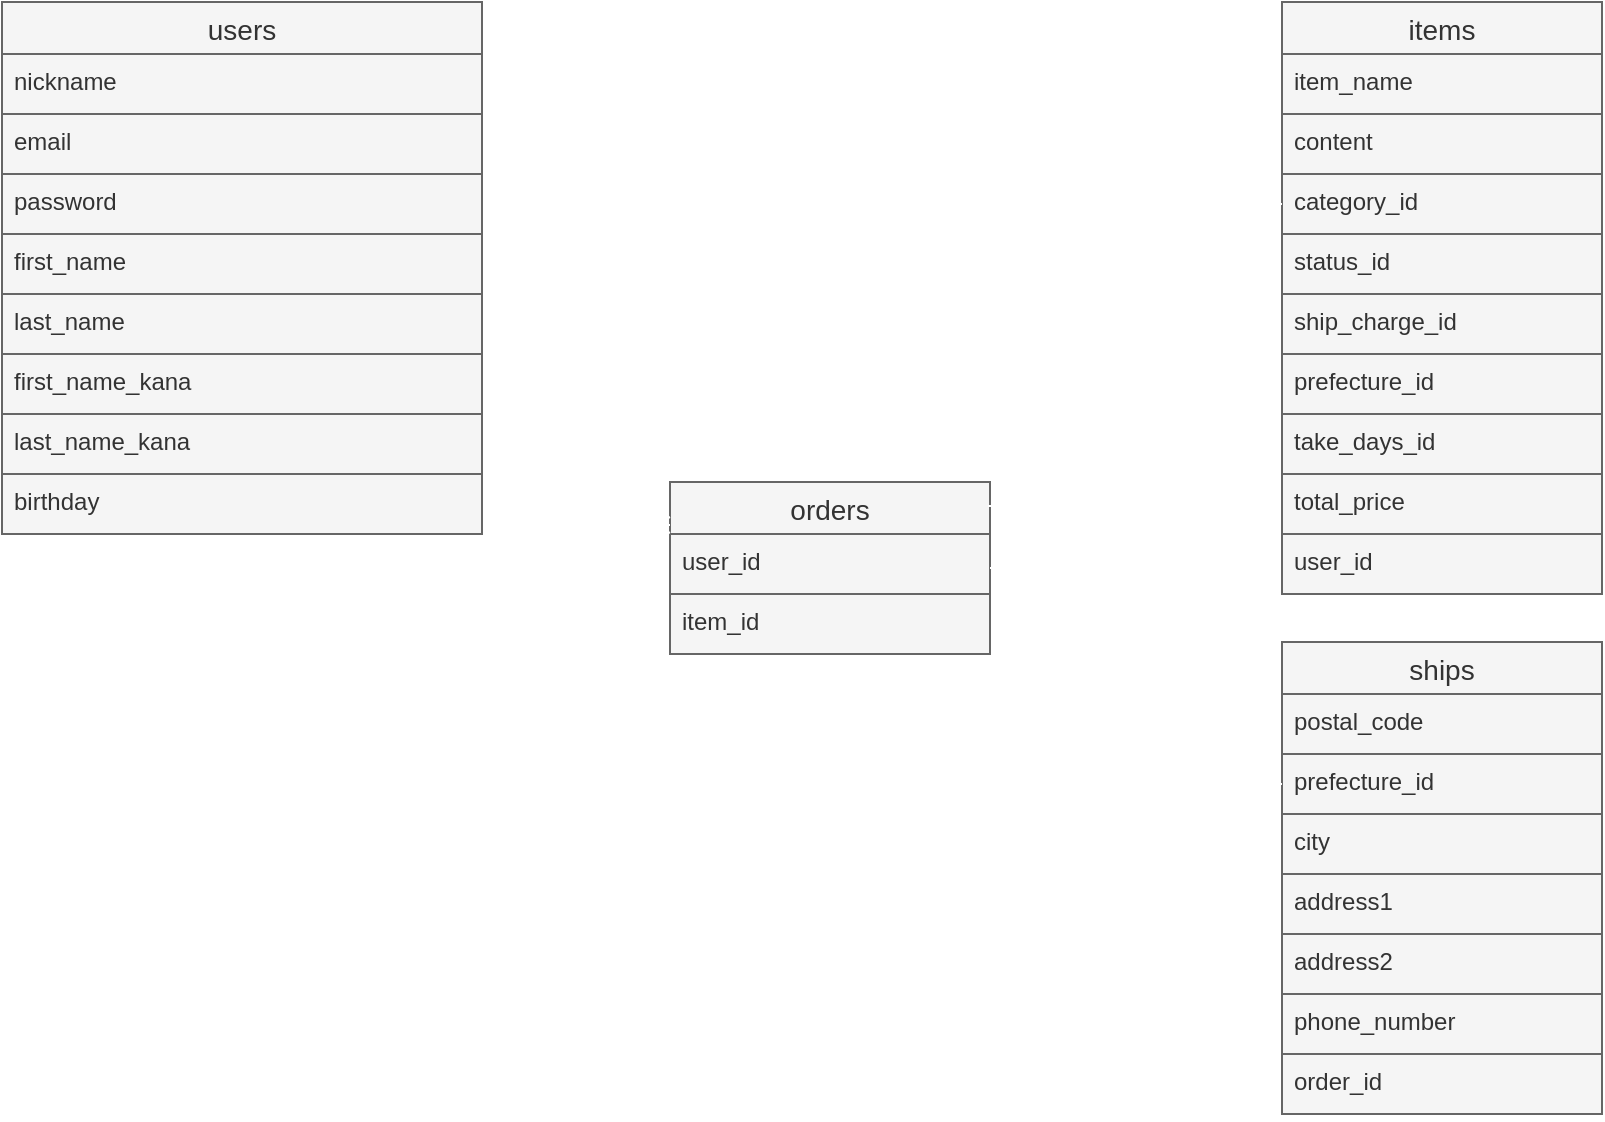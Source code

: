 <mxfile>
    <diagram id="Dk6d78-6k9tJiHOE8J6M" name="ページ1">
        <mxGraphModel dx="827" dy="702" grid="1" gridSize="10" guides="1" tooltips="1" connect="1" arrows="1" fold="1" page="1" pageScale="1" pageWidth="827" pageHeight="1169" math="0" shadow="0">
            <root>
                <mxCell id="0"/>
                <mxCell id="1" parent="0"/>
                <mxCell id="jr_NJqH5lLaOTcMTFOri-54" value="" style="edgeStyle=entityRelationEdgeStyle;fontSize=12;html=1;endArrow=ERmany;exitX=0.996;exitY=0.038;exitDx=0;exitDy=0;entryX=-0.006;entryY=0.037;entryDx=0;entryDy=0;entryPerimeter=0;endFill=0;startArrow=ERone;startFill=0;fillColor=#f5f5f5;strokeColor=#FFFFFF;exitPerimeter=0;" edge="1" parent="1" source="jr_NJqH5lLaOTcMTFOri-59" target="jr_NJqH5lLaOTcMTFOri-68">
                    <mxGeometry width="100" height="100" relative="1" as="geometry">
                        <mxPoint x="280" y="161.99" as="sourcePoint"/>
                        <mxPoint x="465" y="162" as="targetPoint"/>
                    </mxGeometry>
                </mxCell>
                <mxCell id="jr_NJqH5lLaOTcMTFOri-59" value="users" style="swimlane;fontStyle=0;childLayout=stackLayout;horizontal=1;startSize=26;horizontalStack=0;resizeParent=1;resizeParentMax=0;resizeLast=0;collapsible=1;marginBottom=0;align=center;fontSize=14;fillColor=#f5f5f5;fontColor=#333333;strokeColor=#666666;" vertex="1" parent="1">
                    <mxGeometry y="80" width="240" height="266" as="geometry">
                        <mxRectangle x="40" y="80" width="50" height="26" as="alternateBounds"/>
                    </mxGeometry>
                </mxCell>
                <mxCell id="jr_NJqH5lLaOTcMTFOri-60" value="nickname" style="text;strokeColor=#666666;fillColor=#f5f5f5;spacingLeft=4;spacingRight=4;overflow=hidden;rotatable=0;points=[[0,0.5],[1,0.5]];portConstraint=eastwest;fontSize=12;fontColor=#333333;" vertex="1" parent="jr_NJqH5lLaOTcMTFOri-59">
                    <mxGeometry y="26" width="240" height="30" as="geometry"/>
                </mxCell>
                <mxCell id="jr_NJqH5lLaOTcMTFOri-61" value="email" style="text;strokeColor=#666666;fillColor=#f5f5f5;spacingLeft=4;spacingRight=4;overflow=hidden;rotatable=0;points=[[0,0.5],[1,0.5]];portConstraint=eastwest;fontSize=12;fontColor=#333333;" vertex="1" parent="jr_NJqH5lLaOTcMTFOri-59">
                    <mxGeometry y="56" width="240" height="30" as="geometry"/>
                </mxCell>
                <mxCell id="jr_NJqH5lLaOTcMTFOri-62" value="password" style="text;strokeColor=#666666;fillColor=#f5f5f5;spacingLeft=4;spacingRight=4;overflow=hidden;rotatable=0;points=[[0,0.5],[1,0.5]];portConstraint=eastwest;fontSize=12;fontColor=#333333;" vertex="1" parent="jr_NJqH5lLaOTcMTFOri-59">
                    <mxGeometry y="86" width="240" height="30" as="geometry"/>
                </mxCell>
                <mxCell id="jr_NJqH5lLaOTcMTFOri-63" value="first_name" style="text;strokeColor=#666666;fillColor=#f5f5f5;spacingLeft=4;spacingRight=4;overflow=hidden;rotatable=0;points=[[0,0.5],[1,0.5]];portConstraint=eastwest;fontSize=12;fontColor=#333333;" vertex="1" parent="jr_NJqH5lLaOTcMTFOri-59">
                    <mxGeometry y="116" width="240" height="30" as="geometry"/>
                </mxCell>
                <mxCell id="jr_NJqH5lLaOTcMTFOri-65" value="last_name" style="text;spacingLeft=4;spacingRight=4;overflow=hidden;rotatable=0;points=[[0,0.5],[1,0.5]];portConstraint=eastwest;fontSize=12;fillColor=#f5f5f5;fontColor=#333333;strokeColor=#666666;" vertex="1" parent="jr_NJqH5lLaOTcMTFOri-59">
                    <mxGeometry y="146" width="240" height="30" as="geometry"/>
                </mxCell>
                <mxCell id="jr_NJqH5lLaOTcMTFOri-64" value="first_name_kana" style="text;strokeColor=#666666;fillColor=#f5f5f5;spacingLeft=4;spacingRight=4;overflow=hidden;rotatable=0;points=[[0,0.5],[1,0.5]];portConstraint=eastwest;fontSize=12;fontColor=#333333;" vertex="1" parent="jr_NJqH5lLaOTcMTFOri-59">
                    <mxGeometry y="176" width="240" height="30" as="geometry"/>
                </mxCell>
                <mxCell id="jr_NJqH5lLaOTcMTFOri-66" value="last_name_kana" style="text;strokeColor=#666666;fillColor=#f5f5f5;spacingLeft=4;spacingRight=4;overflow=hidden;rotatable=0;points=[[0,0.5],[1,0.5]];portConstraint=eastwest;fontSize=12;fontColor=#333333;" vertex="1" parent="jr_NJqH5lLaOTcMTFOri-59">
                    <mxGeometry y="206" width="240" height="30" as="geometry"/>
                </mxCell>
                <mxCell id="jr_NJqH5lLaOTcMTFOri-67" value="birthday" style="text;strokeColor=#666666;fillColor=#f5f5f5;spacingLeft=4;spacingRight=4;overflow=hidden;rotatable=0;points=[[0,0.5],[1,0.5]];portConstraint=eastwest;fontSize=12;fontColor=#333333;" vertex="1" parent="jr_NJqH5lLaOTcMTFOri-59">
                    <mxGeometry y="236" width="240" height="30" as="geometry"/>
                </mxCell>
                <mxCell id="jr_NJqH5lLaOTcMTFOri-68" value="items" style="swimlane;fontStyle=0;childLayout=stackLayout;horizontal=1;startSize=26;horizontalStack=0;resizeParent=1;resizeParentMax=0;resizeLast=0;collapsible=1;marginBottom=0;align=center;fontSize=14;fillColor=#f5f5f5;fontColor=#333333;strokeColor=#666666;" vertex="1" parent="1">
                    <mxGeometry x="640" y="80" width="160" height="296" as="geometry"/>
                </mxCell>
                <mxCell id="jr_NJqH5lLaOTcMTFOri-70" value="item_name" style="text;strokeColor=#666666;fillColor=#f5f5f5;spacingLeft=4;spacingRight=4;overflow=hidden;rotatable=0;points=[[0,0.5],[1,0.5]];portConstraint=eastwest;fontSize=12;fontColor=#333333;" vertex="1" parent="jr_NJqH5lLaOTcMTFOri-68">
                    <mxGeometry y="26" width="160" height="30" as="geometry"/>
                </mxCell>
                <mxCell id="jr_NJqH5lLaOTcMTFOri-71" value="content" style="text;strokeColor=#666666;fillColor=#f5f5f5;spacingLeft=4;spacingRight=4;overflow=hidden;rotatable=0;points=[[0,0.5],[1,0.5]];portConstraint=eastwest;fontSize=12;fontColor=#333333;" vertex="1" parent="jr_NJqH5lLaOTcMTFOri-68">
                    <mxGeometry y="56" width="160" height="30" as="geometry"/>
                </mxCell>
                <mxCell id="jr_NJqH5lLaOTcMTFOri-72" value="category_id" style="text;strokeColor=#666666;fillColor=#f5f5f5;spacingLeft=4;spacingRight=4;overflow=hidden;rotatable=0;points=[[0,0.5],[1,0.5]];portConstraint=eastwest;fontSize=12;fontColor=#333333;" vertex="1" parent="jr_NJqH5lLaOTcMTFOri-68">
                    <mxGeometry y="86" width="160" height="30" as="geometry"/>
                </mxCell>
                <mxCell id="jr_NJqH5lLaOTcMTFOri-73" value="status_id" style="text;strokeColor=#666666;fillColor=#f5f5f5;spacingLeft=4;spacingRight=4;overflow=hidden;rotatable=0;points=[[0,0.5],[1,0.5]];portConstraint=eastwest;fontSize=12;fontColor=#333333;" vertex="1" parent="jr_NJqH5lLaOTcMTFOri-68">
                    <mxGeometry y="116" width="160" height="30" as="geometry"/>
                </mxCell>
                <mxCell id="jr_NJqH5lLaOTcMTFOri-74" value="ship_charge_id" style="text;strokeColor=#666666;fillColor=#f5f5f5;spacingLeft=4;spacingRight=4;overflow=hidden;rotatable=0;points=[[0,0.5],[1,0.5]];portConstraint=eastwest;fontSize=12;fontColor=#333333;" vertex="1" parent="jr_NJqH5lLaOTcMTFOri-68">
                    <mxGeometry y="146" width="160" height="30" as="geometry"/>
                </mxCell>
                <mxCell id="jr_NJqH5lLaOTcMTFOri-75" value="prefecture_id" style="text;strokeColor=#666666;fillColor=#f5f5f5;spacingLeft=4;spacingRight=4;overflow=hidden;rotatable=0;points=[[0,0.5],[1,0.5]];portConstraint=eastwest;fontSize=12;fontColor=#333333;" vertex="1" parent="jr_NJqH5lLaOTcMTFOri-68">
                    <mxGeometry y="176" width="160" height="30" as="geometry"/>
                </mxCell>
                <mxCell id="jr_NJqH5lLaOTcMTFOri-76" value="take_days_id" style="text;strokeColor=#666666;fillColor=#f5f5f5;spacingLeft=4;spacingRight=4;overflow=hidden;rotatable=0;points=[[0,0.5],[1,0.5]];portConstraint=eastwest;fontSize=12;fontColor=#333333;" vertex="1" parent="jr_NJqH5lLaOTcMTFOri-68">
                    <mxGeometry y="206" width="160" height="30" as="geometry"/>
                </mxCell>
                <mxCell id="jr_NJqH5lLaOTcMTFOri-77" value="total_price" style="text;strokeColor=#666666;fillColor=#f5f5f5;spacingLeft=4;spacingRight=4;overflow=hidden;rotatable=0;points=[[0,0.5],[1,0.5]];portConstraint=eastwest;fontSize=12;fontColor=#333333;" vertex="1" parent="jr_NJqH5lLaOTcMTFOri-68">
                    <mxGeometry y="236" width="160" height="30" as="geometry"/>
                </mxCell>
                <mxCell id="jr_NJqH5lLaOTcMTFOri-80" value="user_id" style="text;strokeColor=#666666;fillColor=#f5f5f5;spacingLeft=4;spacingRight=4;overflow=hidden;rotatable=0;points=[[0,0.5],[1,0.5]];portConstraint=eastwest;fontSize=12;fontColor=#333333;" vertex="1" parent="jr_NJqH5lLaOTcMTFOri-68">
                    <mxGeometry y="266" width="160" height="30" as="geometry"/>
                </mxCell>
                <mxCell id="jr_NJqH5lLaOTcMTFOri-81" value="orders" style="swimlane;fontStyle=0;childLayout=stackLayout;horizontal=1;startSize=26;horizontalStack=0;resizeParent=1;resizeParentMax=0;resizeLast=0;collapsible=1;marginBottom=0;align=center;fontSize=14;fillColor=#f5f5f5;fontColor=#333333;strokeColor=#666666;" vertex="1" parent="1">
                    <mxGeometry x="334" y="320" width="160" height="86" as="geometry"/>
                </mxCell>
                <mxCell id="jr_NJqH5lLaOTcMTFOri-82" value="user_id" style="text;strokeColor=#666666;fillColor=#f5f5f5;spacingLeft=4;spacingRight=4;overflow=hidden;rotatable=0;points=[[0,0.5],[1,0.5]];portConstraint=eastwest;fontSize=12;fontColor=#333333;" vertex="1" parent="jr_NJqH5lLaOTcMTFOri-81">
                    <mxGeometry y="26" width="160" height="30" as="geometry"/>
                </mxCell>
                <mxCell id="jr_NJqH5lLaOTcMTFOri-86" value="item_id" style="text;strokeColor=#666666;fillColor=#f5f5f5;spacingLeft=4;spacingRight=4;overflow=hidden;rotatable=0;points=[[0,0.5],[1,0.5]];portConstraint=eastwest;fontSize=12;fontColor=#333333;" vertex="1" parent="jr_NJqH5lLaOTcMTFOri-81">
                    <mxGeometry y="56" width="160" height="30" as="geometry"/>
                </mxCell>
                <mxCell id="jr_NJqH5lLaOTcMTFOri-85" value="" style="edgeStyle=entityRelationEdgeStyle;fontSize=12;html=1;endArrow=ERmany;exitX=1.004;exitY=0.3;exitDx=0;exitDy=0;exitPerimeter=0;startArrow=ERone;startFill=0;startSize=6;endSize=6;strokeWidth=1;jumpSize=6;strokeColor=#FFFFFF;entryX=0;entryY=0.25;entryDx=0;entryDy=0;" edge="1" parent="1" source="jr_NJqH5lLaOTcMTFOri-67" target="jr_NJqH5lLaOTcMTFOri-81">
                    <mxGeometry width="100" height="100" relative="1" as="geometry">
                        <mxPoint x="290" y="320" as="sourcePoint"/>
                        <mxPoint x="150" y="498" as="targetPoint"/>
                    </mxGeometry>
                </mxCell>
                <mxCell id="jr_NJqH5lLaOTcMTFOri-88" value="ships" style="swimlane;fontStyle=0;childLayout=stackLayout;horizontal=1;startSize=26;horizontalStack=0;resizeParent=1;resizeParentMax=0;resizeLast=0;collapsible=1;marginBottom=0;align=center;fontSize=14;fillColor=#f5f5f5;fontColor=#333333;strokeColor=#666666;" vertex="1" parent="1">
                    <mxGeometry x="640" y="400" width="160" height="236" as="geometry"/>
                </mxCell>
                <mxCell id="jr_NJqH5lLaOTcMTFOri-89" value="postal_code" style="text;strokeColor=#666666;fillColor=#f5f5f5;spacingLeft=4;spacingRight=4;overflow=hidden;rotatable=0;points=[[0,0.5],[1,0.5]];portConstraint=eastwest;fontSize=12;fontColor=#333333;" vertex="1" parent="jr_NJqH5lLaOTcMTFOri-88">
                    <mxGeometry y="26" width="160" height="30" as="geometry"/>
                </mxCell>
                <mxCell id="jr_NJqH5lLaOTcMTFOri-90" value="prefecture_id" style="text;strokeColor=#666666;fillColor=#f5f5f5;spacingLeft=4;spacingRight=4;overflow=hidden;rotatable=0;points=[[0,0.5],[1,0.5]];portConstraint=eastwest;fontSize=12;fontColor=#333333;" vertex="1" parent="jr_NJqH5lLaOTcMTFOri-88">
                    <mxGeometry y="56" width="160" height="30" as="geometry"/>
                </mxCell>
                <mxCell id="jr_NJqH5lLaOTcMTFOri-91" value="city" style="text;strokeColor=#666666;fillColor=#f5f5f5;spacingLeft=4;spacingRight=4;overflow=hidden;rotatable=0;points=[[0,0.5],[1,0.5]];portConstraint=eastwest;fontSize=12;fontColor=#333333;" vertex="1" parent="jr_NJqH5lLaOTcMTFOri-88">
                    <mxGeometry y="86" width="160" height="30" as="geometry"/>
                </mxCell>
                <mxCell id="jr_NJqH5lLaOTcMTFOri-92" value="address1" style="text;strokeColor=#666666;fillColor=#f5f5f5;spacingLeft=4;spacingRight=4;overflow=hidden;rotatable=0;points=[[0,0.5],[1,0.5]];portConstraint=eastwest;fontSize=12;fontColor=#333333;" vertex="1" parent="jr_NJqH5lLaOTcMTFOri-88">
                    <mxGeometry y="116" width="160" height="30" as="geometry"/>
                </mxCell>
                <mxCell id="jr_NJqH5lLaOTcMTFOri-93" value="address2" style="text;strokeColor=#666666;fillColor=#f5f5f5;spacingLeft=4;spacingRight=4;overflow=hidden;rotatable=0;points=[[0,0.5],[1,0.5]];portConstraint=eastwest;fontSize=12;fontColor=#333333;" vertex="1" parent="jr_NJqH5lLaOTcMTFOri-88">
                    <mxGeometry y="146" width="160" height="30" as="geometry"/>
                </mxCell>
                <mxCell id="jr_NJqH5lLaOTcMTFOri-94" value="phone_number" style="text;strokeColor=#666666;fillColor=#f5f5f5;spacingLeft=4;spacingRight=4;overflow=hidden;rotatable=0;points=[[0,0.5],[1,0.5]];portConstraint=eastwest;fontSize=12;fontColor=#333333;" vertex="1" parent="jr_NJqH5lLaOTcMTFOri-88">
                    <mxGeometry y="176" width="160" height="30" as="geometry"/>
                </mxCell>
                <mxCell id="jr_NJqH5lLaOTcMTFOri-100" value="order_id" style="text;strokeColor=#666666;fillColor=#f5f5f5;spacingLeft=4;spacingRight=4;overflow=hidden;rotatable=0;points=[[0,0.5],[1,0.5]];portConstraint=eastwest;fontSize=12;fontColor=#333333;" vertex="1" parent="jr_NJqH5lLaOTcMTFOri-88">
                    <mxGeometry y="206" width="160" height="30" as="geometry"/>
                </mxCell>
                <mxCell id="jr_NJqH5lLaOTcMTFOri-99" value="" style="edgeStyle=entityRelationEdgeStyle;fontSize=12;html=1;endArrow=ERone;endFill=1;startSize=6;endSize=6;strokeWidth=1;jumpSize=6;entryX=0;entryY=0.5;entryDx=0;entryDy=0;startArrow=ERone;startFill=0;fillColor=#f5f5f5;strokeColor=#FFFFFF;exitX=1;exitY=0.5;exitDx=0;exitDy=0;" edge="1" parent="1" source="jr_NJqH5lLaOTcMTFOri-81" target="jr_NJqH5lLaOTcMTFOri-90">
                    <mxGeometry width="100" height="100" relative="1" as="geometry">
                        <mxPoint x="310" y="560" as="sourcePoint"/>
                        <mxPoint x="410" y="496" as="targetPoint"/>
                    </mxGeometry>
                </mxCell>
                <mxCell id="jr_NJqH5lLaOTcMTFOri-101" value="" style="edgeStyle=entityRelationEdgeStyle;fontSize=12;html=1;endArrow=ERone;endFill=1;startSize=6;endSize=6;strokeColor=#FFFFFF;strokeWidth=1;jumpSize=6;exitX=0.994;exitY=0.14;exitDx=0;exitDy=0;startArrow=ERone;startFill=0;exitPerimeter=0;entryX=0;entryY=0.5;entryDx=0;entryDy=0;" edge="1" parent="1" source="jr_NJqH5lLaOTcMTFOri-81" target="jr_NJqH5lLaOTcMTFOri-72">
                    <mxGeometry width="100" height="100" relative="1" as="geometry">
                        <mxPoint x="420" y="370" as="sourcePoint"/>
                        <mxPoint x="520" y="270" as="targetPoint"/>
                    </mxGeometry>
                </mxCell>
            </root>
        </mxGraphModel>
    </diagram>
</mxfile>
